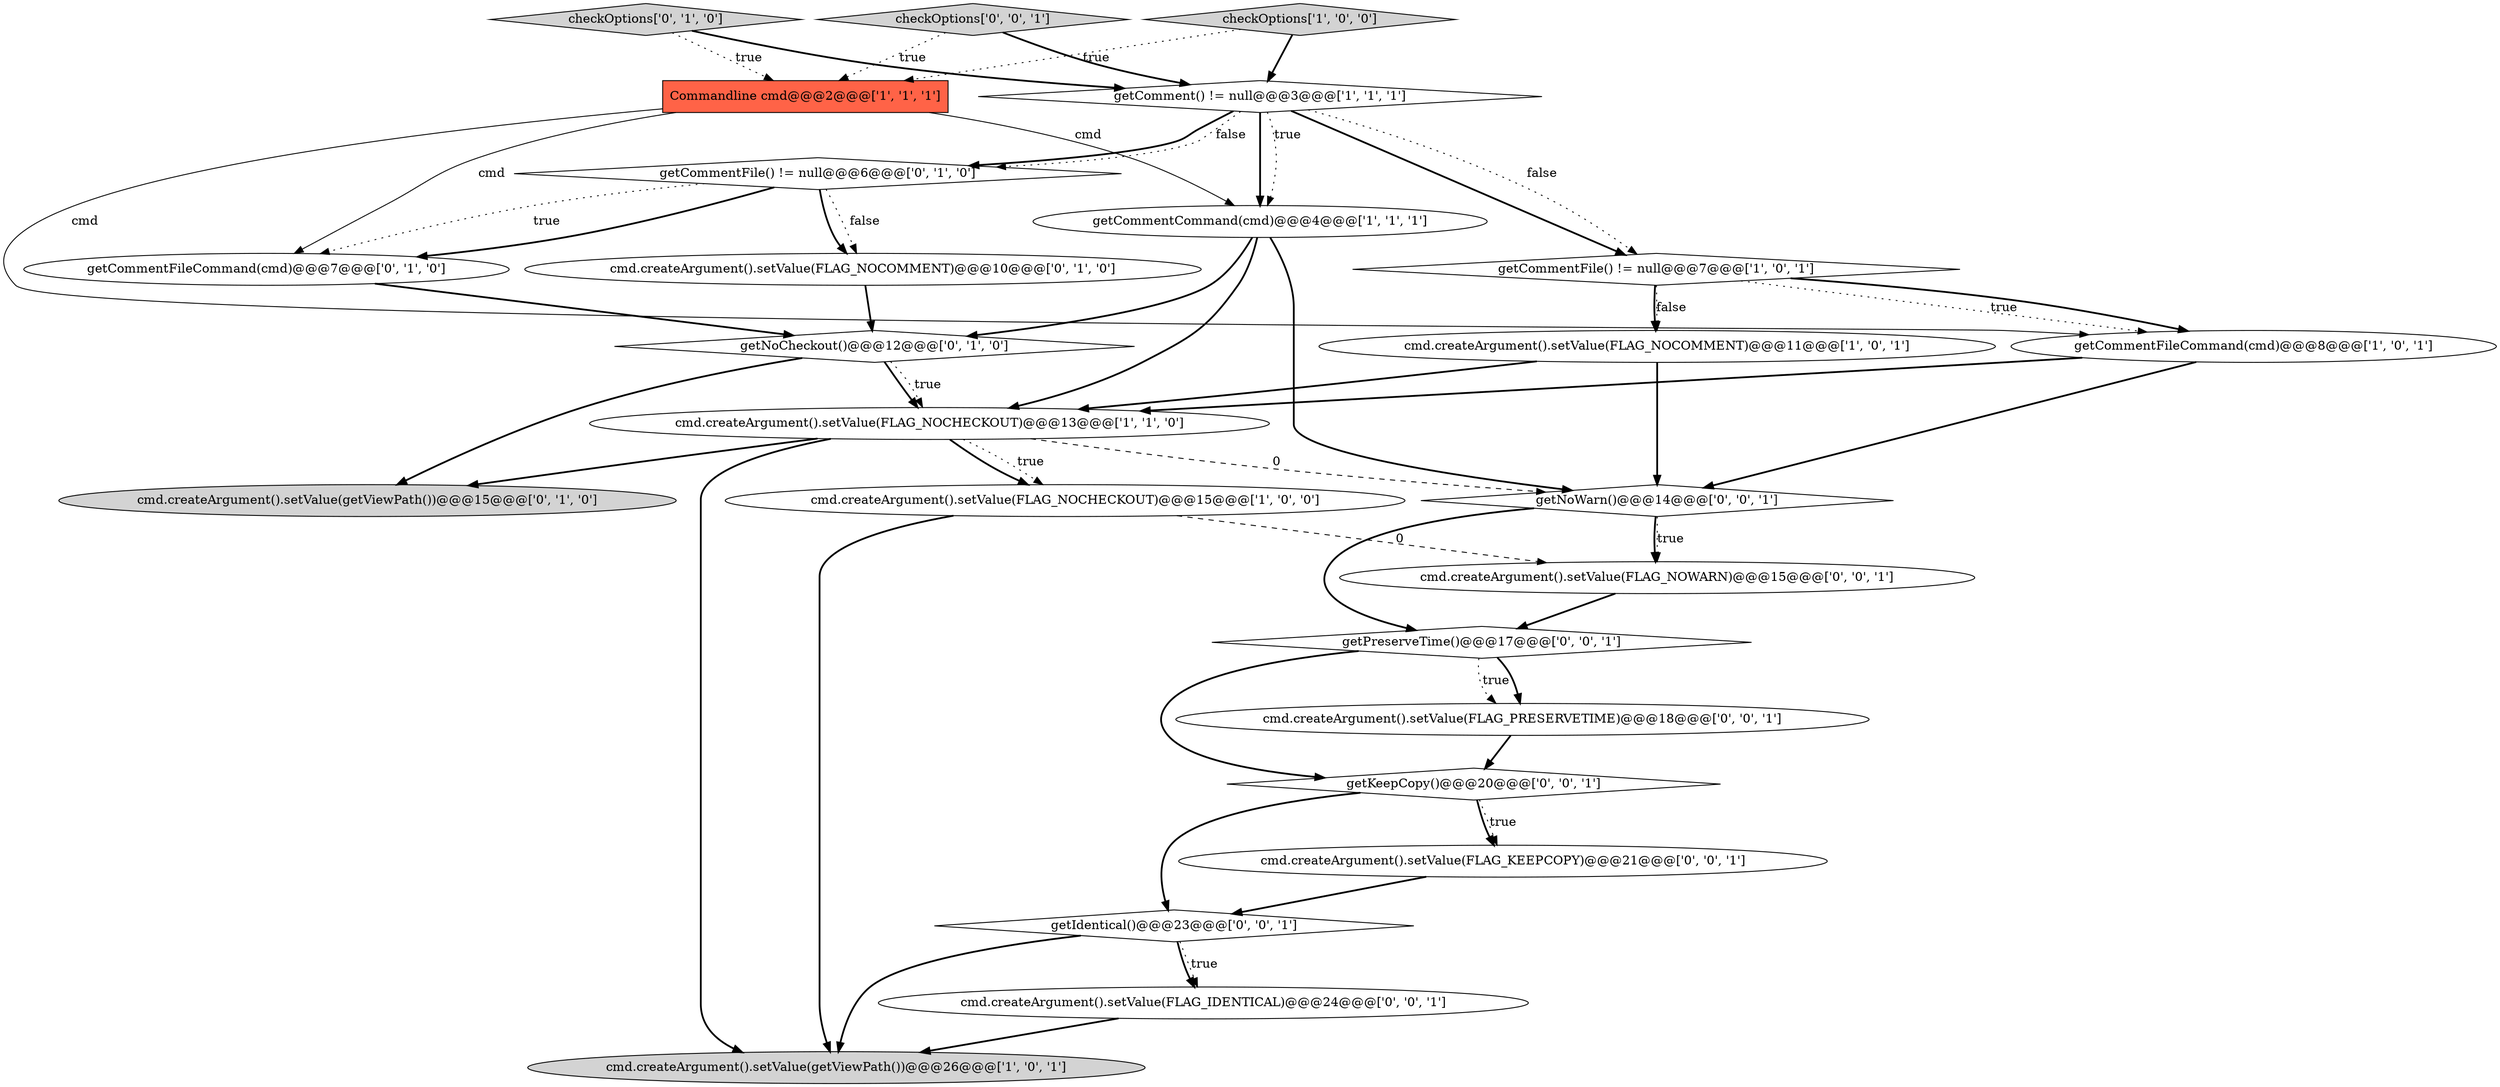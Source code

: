 digraph {
8 [style = filled, label = "cmd.createArgument().setValue(FLAG_NOCOMMENT)@@@11@@@['1', '0', '1']", fillcolor = white, shape = ellipse image = "AAA0AAABBB1BBB"];
4 [style = filled, label = "getCommentCommand(cmd)@@@4@@@['1', '1', '1']", fillcolor = white, shape = ellipse image = "AAA0AAABBB1BBB"];
22 [style = filled, label = "getIdentical()@@@23@@@['0', '0', '1']", fillcolor = white, shape = diamond image = "AAA0AAABBB3BBB"];
1 [style = filled, label = "cmd.createArgument().setValue(getViewPath())@@@26@@@['1', '0', '1']", fillcolor = lightgray, shape = ellipse image = "AAA0AAABBB1BBB"];
2 [style = filled, label = "getComment() != null@@@3@@@['1', '1', '1']", fillcolor = white, shape = diamond image = "AAA0AAABBB1BBB"];
7 [style = filled, label = "Commandline cmd@@@2@@@['1', '1', '1']", fillcolor = tomato, shape = box image = "AAA0AAABBB1BBB"];
3 [style = filled, label = "cmd.createArgument().setValue(FLAG_NOCHECKOUT)@@@13@@@['1', '1', '0']", fillcolor = white, shape = ellipse image = "AAA0AAABBB1BBB"];
23 [style = filled, label = "getNoWarn()@@@14@@@['0', '0', '1']", fillcolor = white, shape = diamond image = "AAA0AAABBB3BBB"];
18 [style = filled, label = "cmd.createArgument().setValue(FLAG_NOWARN)@@@15@@@['0', '0', '1']", fillcolor = white, shape = ellipse image = "AAA0AAABBB3BBB"];
15 [style = filled, label = "cmd.createArgument().setValue(FLAG_NOCOMMENT)@@@10@@@['0', '1', '0']", fillcolor = white, shape = ellipse image = "AAA0AAABBB2BBB"];
10 [style = filled, label = "checkOptions['0', '1', '0']", fillcolor = lightgray, shape = diamond image = "AAA0AAABBB2BBB"];
13 [style = filled, label = "cmd.createArgument().setValue(getViewPath())@@@15@@@['0', '1', '0']", fillcolor = lightgray, shape = ellipse image = "AAA0AAABBB2BBB"];
6 [style = filled, label = "checkOptions['1', '0', '0']", fillcolor = lightgray, shape = diamond image = "AAA0AAABBB1BBB"];
24 [style = filled, label = "cmd.createArgument().setValue(FLAG_IDENTICAL)@@@24@@@['0', '0', '1']", fillcolor = white, shape = ellipse image = "AAA0AAABBB3BBB"];
12 [style = filled, label = "getNoCheckout()@@@12@@@['0', '1', '0']", fillcolor = white, shape = diamond image = "AAA0AAABBB2BBB"];
19 [style = filled, label = "checkOptions['0', '0', '1']", fillcolor = lightgray, shape = diamond image = "AAA0AAABBB3BBB"];
14 [style = filled, label = "getCommentFileCommand(cmd)@@@7@@@['0', '1', '0']", fillcolor = white, shape = ellipse image = "AAA0AAABBB2BBB"];
0 [style = filled, label = "cmd.createArgument().setValue(FLAG_NOCHECKOUT)@@@15@@@['1', '0', '0']", fillcolor = white, shape = ellipse image = "AAA0AAABBB1BBB"];
11 [style = filled, label = "getCommentFile() != null@@@6@@@['0', '1', '0']", fillcolor = white, shape = diamond image = "AAA1AAABBB2BBB"];
17 [style = filled, label = "cmd.createArgument().setValue(FLAG_PRESERVETIME)@@@18@@@['0', '0', '1']", fillcolor = white, shape = ellipse image = "AAA0AAABBB3BBB"];
5 [style = filled, label = "getCommentFileCommand(cmd)@@@8@@@['1', '0', '1']", fillcolor = white, shape = ellipse image = "AAA0AAABBB1BBB"];
16 [style = filled, label = "cmd.createArgument().setValue(FLAG_KEEPCOPY)@@@21@@@['0', '0', '1']", fillcolor = white, shape = ellipse image = "AAA0AAABBB3BBB"];
20 [style = filled, label = "getPreserveTime()@@@17@@@['0', '0', '1']", fillcolor = white, shape = diamond image = "AAA0AAABBB3BBB"];
9 [style = filled, label = "getCommentFile() != null@@@7@@@['1', '0', '1']", fillcolor = white, shape = diamond image = "AAA0AAABBB1BBB"];
21 [style = filled, label = "getKeepCopy()@@@20@@@['0', '0', '1']", fillcolor = white, shape = diamond image = "AAA0AAABBB3BBB"];
7->4 [style = solid, label="cmd"];
2->4 [style = dotted, label="true"];
2->4 [style = bold, label=""];
10->2 [style = bold, label=""];
18->20 [style = bold, label=""];
21->22 [style = bold, label=""];
9->5 [style = dotted, label="true"];
17->21 [style = bold, label=""];
6->7 [style = dotted, label="true"];
22->24 [style = bold, label=""];
2->11 [style = bold, label=""];
15->12 [style = bold, label=""];
21->16 [style = bold, label=""];
3->23 [style = dashed, label="0"];
8->23 [style = bold, label=""];
11->15 [style = dotted, label="false"];
7->14 [style = solid, label="cmd"];
20->17 [style = dotted, label="true"];
14->12 [style = bold, label=""];
11->15 [style = bold, label=""];
16->22 [style = bold, label=""];
10->7 [style = dotted, label="true"];
19->7 [style = dotted, label="true"];
3->13 [style = bold, label=""];
0->1 [style = bold, label=""];
11->14 [style = bold, label=""];
8->3 [style = bold, label=""];
3->1 [style = bold, label=""];
6->2 [style = bold, label=""];
12->13 [style = bold, label=""];
3->0 [style = dotted, label="true"];
24->1 [style = bold, label=""];
20->21 [style = bold, label=""];
2->9 [style = bold, label=""];
9->8 [style = dotted, label="false"];
22->24 [style = dotted, label="true"];
11->14 [style = dotted, label="true"];
5->23 [style = bold, label=""];
12->3 [style = bold, label=""];
23->20 [style = bold, label=""];
23->18 [style = dotted, label="true"];
3->0 [style = bold, label=""];
4->12 [style = bold, label=""];
4->23 [style = bold, label=""];
23->18 [style = bold, label=""];
20->17 [style = bold, label=""];
5->3 [style = bold, label=""];
19->2 [style = bold, label=""];
2->11 [style = dotted, label="false"];
9->8 [style = bold, label=""];
21->16 [style = dotted, label="true"];
22->1 [style = bold, label=""];
9->5 [style = bold, label=""];
2->9 [style = dotted, label="false"];
7->5 [style = solid, label="cmd"];
4->3 [style = bold, label=""];
0->18 [style = dashed, label="0"];
12->3 [style = dotted, label="true"];
}
